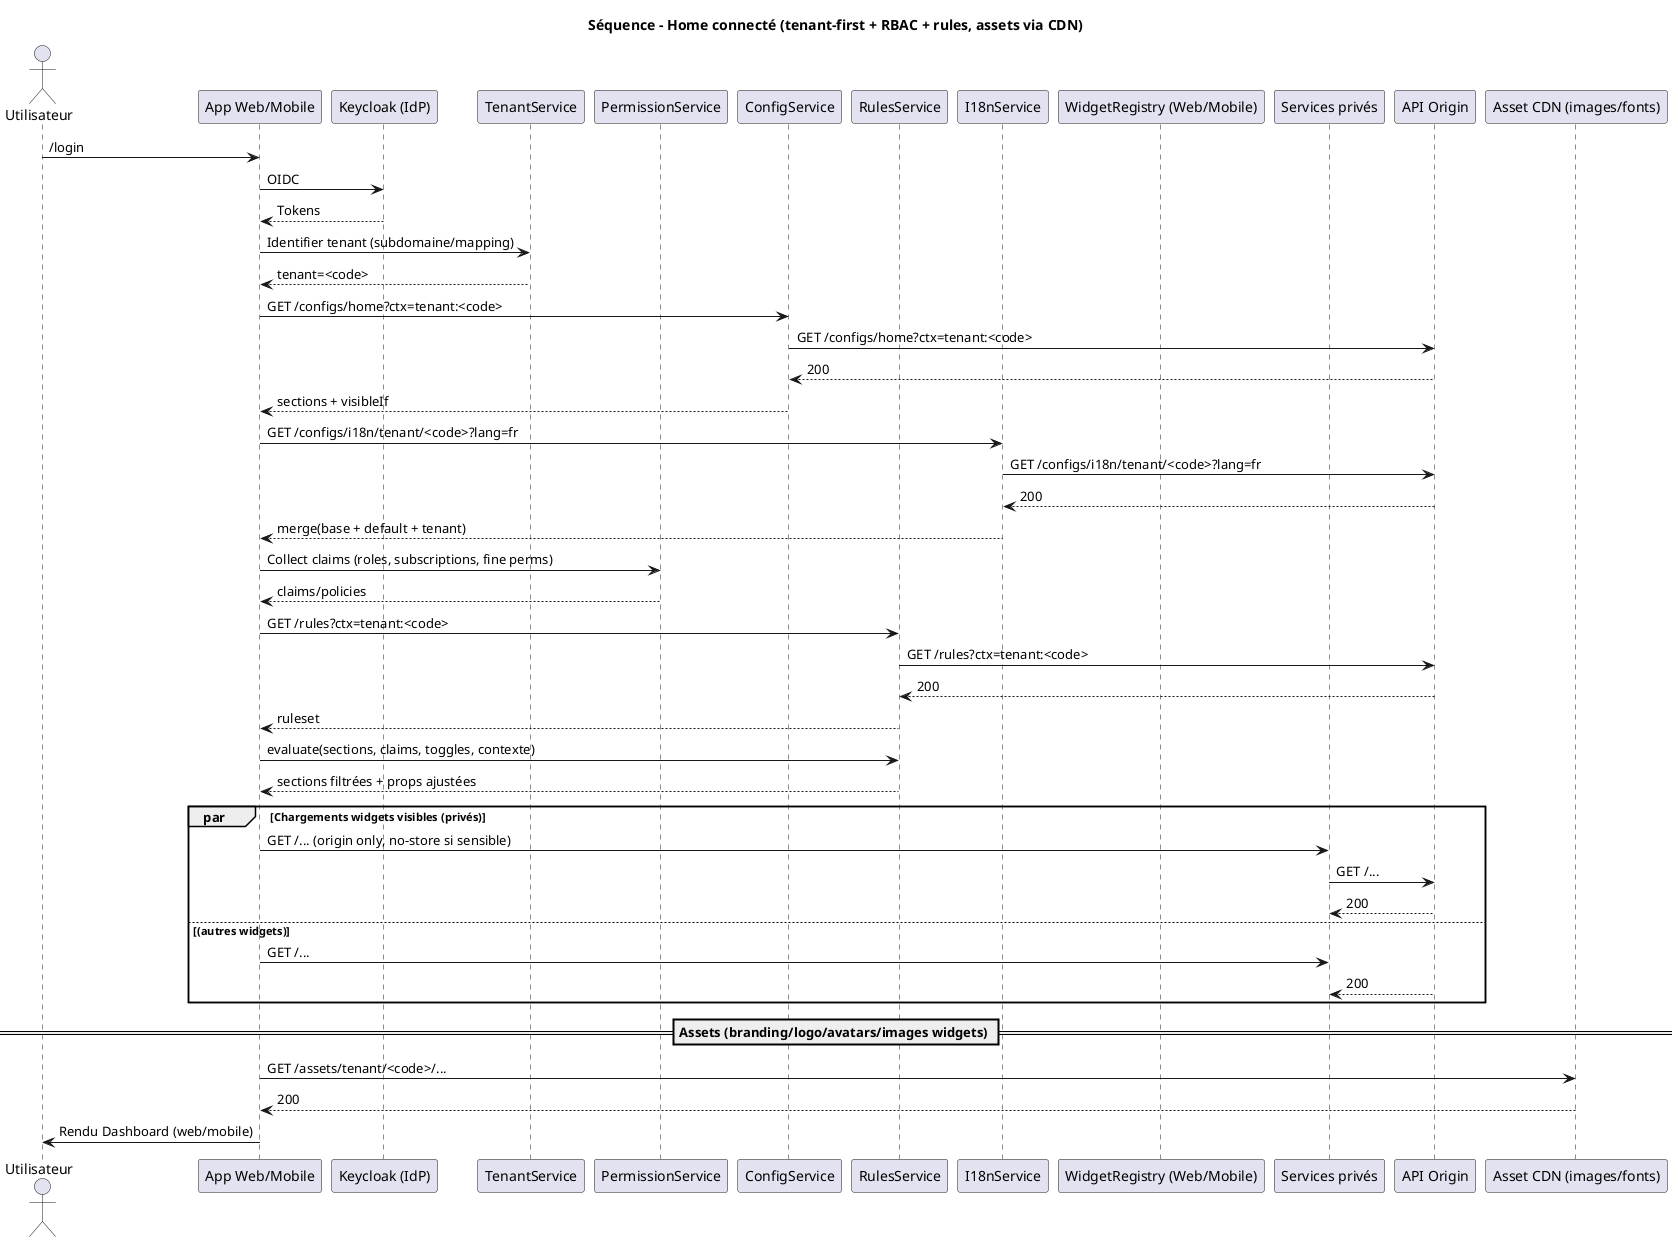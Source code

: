 @startuml
title Séquence - Home connecté (tenant-first + RBAC + rules, assets via CDN)

actor Utilisateur as U
participant "App Web/Mobile" as App
participant "Keycloak (IdP)" as KC
participant "TenantService" as Ten
participant "PermissionService" as Perm
participant "ConfigService" as Cfg
participant "RulesService" as Rules
participant "I18nService" as I18n
participant "WidgetRegistry (Web/Mobile)" as Reg
participant "Services privés" as Priv
participant "API Origin" as API
participant "Asset CDN (images/fonts)" as ACDN

U -> App: /login
App -> KC: OIDC
KC --> App: Tokens

App -> Ten: Identifier tenant (subdomaine/mapping)
Ten --> App: tenant=<code>

App -> Cfg: GET /configs/home?ctx=tenant:<code>
Cfg -> API: GET /configs/home?ctx=tenant:<code>
API --> Cfg: 200
Cfg --> App: sections + visibleIf

App -> I18n: GET /configs/i18n/tenant/<code>?lang=fr
I18n -> API: GET /configs/i18n/tenant/<code>?lang=fr
API --> I18n: 200
I18n --> App: merge(base + default + tenant)

App -> Perm: Collect claims (roles, subscriptions, fine perms)
Perm --> App: claims/policies

App -> Rules: GET /rules?ctx=tenant:<code>
Rules -> API: GET /rules?ctx=tenant:<code>
API --> Rules: 200
Rules --> App: ruleset
App -> Rules: evaluate(sections, claims, toggles, contexte)
Rules --> App: sections filtrées + props ajustées

par Chargements widgets visibles (privés)
  App -> Priv: GET /... (origin only, no-store si sensible)
  Priv -> API: GET /...
  API --> Priv: 200
else (autres widgets)
  App -> Priv: GET /...
  API --> Priv: 200
end

== Assets (branding/logo/avatars/images widgets) ==
App -> ACDN: GET /assets/tenant/<code>/...
ACDN --> App: 200

App -> U: Rendu Dashboard (web/mobile)
@enduml
